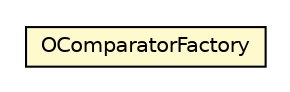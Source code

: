 #!/usr/local/bin/dot
#
# Class diagram 
# Generated by UMLGraph version R5_6-24-gf6e263 (http://www.umlgraph.org/)
#

digraph G {
	edge [fontname="Helvetica",fontsize=10,labelfontname="Helvetica",labelfontsize=10];
	node [fontname="Helvetica",fontsize=10,shape=plaintext];
	nodesep=0.25;
	ranksep=0.5;
	// com.orientechnologies.common.comparator.OComparatorFactory
	c1168635 [label=<<table title="com.orientechnologies.common.comparator.OComparatorFactory" border="0" cellborder="1" cellspacing="0" cellpadding="2" port="p" bgcolor="lemonChiffon" href="./OComparatorFactory.html">
		<tr><td><table border="0" cellspacing="0" cellpadding="1">
<tr><td align="center" balign="center"> OComparatorFactory </td></tr>
		</table></td></tr>
		</table>>, URL="./OComparatorFactory.html", fontname="Helvetica", fontcolor="black", fontsize=10.0];
}

